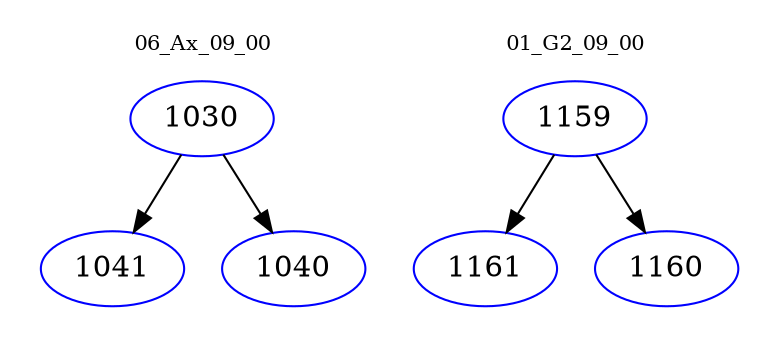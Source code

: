 digraph{
subgraph cluster_0 {
color = white
label = "06_Ax_09_00";
fontsize=10;
T0_1030 [label="1030", color="blue"]
T0_1030 -> T0_1041 [color="black"]
T0_1041 [label="1041", color="blue"]
T0_1030 -> T0_1040 [color="black"]
T0_1040 [label="1040", color="blue"]
}
subgraph cluster_1 {
color = white
label = "01_G2_09_00";
fontsize=10;
T1_1159 [label="1159", color="blue"]
T1_1159 -> T1_1161 [color="black"]
T1_1161 [label="1161", color="blue"]
T1_1159 -> T1_1160 [color="black"]
T1_1160 [label="1160", color="blue"]
}
}
